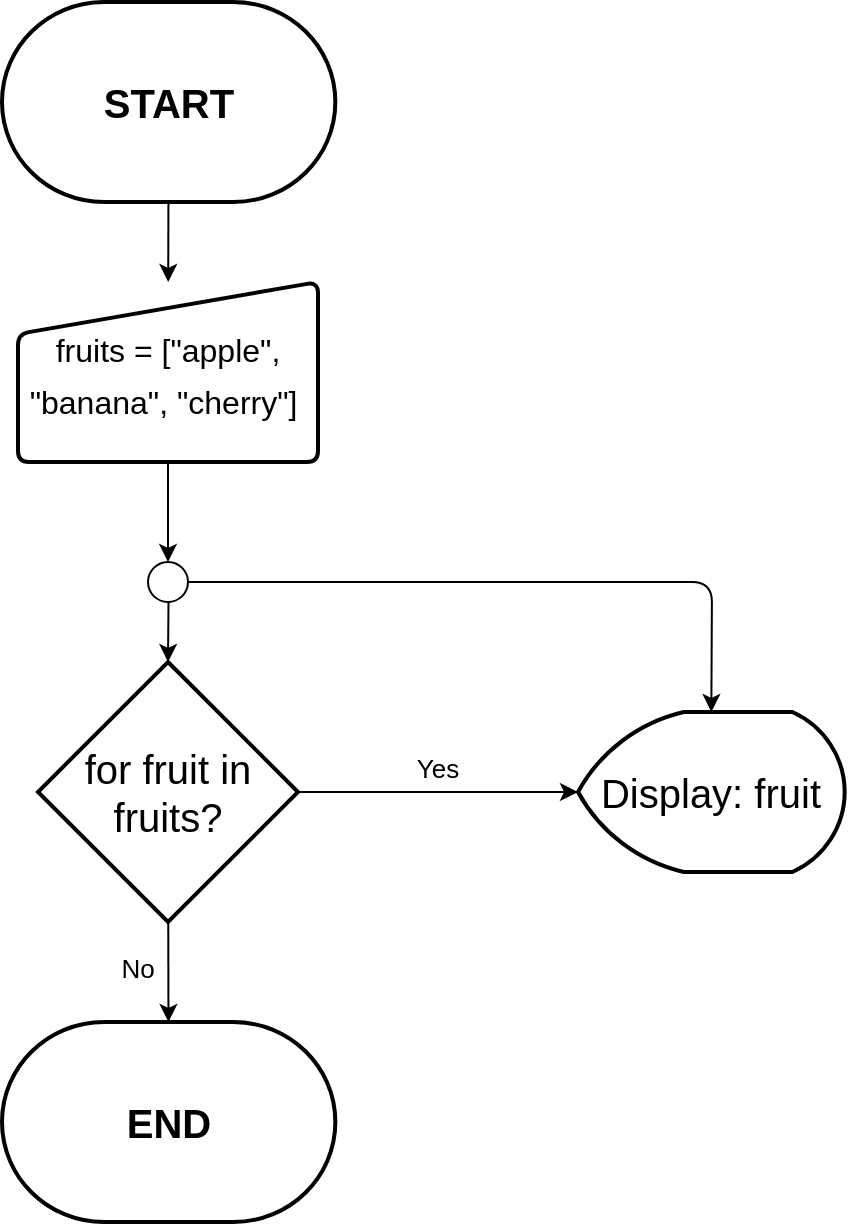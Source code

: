 <mxfile>
    <diagram id="XAjfBSyhyYIVnxfGVu-c" name="Page-1">
        <mxGraphModel dx="747" dy="339" grid="1" gridSize="10" guides="1" tooltips="1" connect="1" arrows="1" fold="1" page="1" pageScale="1" pageWidth="850" pageHeight="1100" math="0" shadow="0">
            <root>
                <mxCell id="0"/>
                <mxCell id="1" parent="0"/>
                <mxCell id="10" value="" style="edgeStyle=none;html=1;fontSize=20;" edge="1" parent="1" source="2" target="3">
                    <mxGeometry relative="1" as="geometry"/>
                </mxCell>
                <mxCell id="2" value="&lt;font size=&quot;1&quot; style=&quot;&quot;&gt;&lt;b style=&quot;font-size: 20px;&quot;&gt;START&lt;/b&gt;&lt;/font&gt;" style="strokeWidth=2;html=1;shape=mxgraph.flowchart.terminator;whiteSpace=wrap;" vertex="1" parent="1">
                    <mxGeometry x="342" y="40" width="166.67" height="100" as="geometry"/>
                </mxCell>
                <mxCell id="21" value="" style="edgeStyle=none;html=1;fontSize=13;" edge="1" parent="1" source="3" target="18">
                    <mxGeometry relative="1" as="geometry"/>
                </mxCell>
                <mxCell id="3" value="&lt;font style=&quot;font-size: 16px;&quot;&gt;fruits = [&quot;apple&quot;, &quot;banana&quot;, &quot;cherry&quot;]&amp;nbsp;&lt;/font&gt;" style="html=1;strokeWidth=2;shape=manualInput;whiteSpace=wrap;rounded=1;size=26;arcSize=11;fontSize=21;" vertex="1" parent="1">
                    <mxGeometry x="350" y="180" width="150" height="90" as="geometry"/>
                </mxCell>
                <mxCell id="8" value="" style="edgeStyle=none;html=1;fontSize=20;entryX=0;entryY=0.5;entryDx=0;entryDy=0;entryPerimeter=0;" edge="1" parent="1" source="4" target="6">
                    <mxGeometry relative="1" as="geometry">
                        <mxPoint x="595" y="435" as="targetPoint"/>
                    </mxGeometry>
                </mxCell>
                <mxCell id="9" value="" style="edgeStyle=none;html=1;fontSize=20;" edge="1" parent="1" source="4" target="5">
                    <mxGeometry relative="1" as="geometry"/>
                </mxCell>
                <mxCell id="4" value="for fruit in fruits?" style="strokeWidth=2;html=1;shape=mxgraph.flowchart.decision;whiteSpace=wrap;fontSize=20;" vertex="1" parent="1">
                    <mxGeometry x="360" y="370" width="130" height="130" as="geometry"/>
                </mxCell>
                <mxCell id="5" value="&lt;span style=&quot;font-size: 20px;&quot;&gt;&lt;b&gt;END&lt;/b&gt;&lt;/span&gt;" style="strokeWidth=2;html=1;shape=mxgraph.flowchart.terminator;whiteSpace=wrap;" vertex="1" parent="1">
                    <mxGeometry x="342" y="550" width="166.67" height="100" as="geometry"/>
                </mxCell>
                <mxCell id="6" value="Display: fruit" style="strokeWidth=2;html=1;shape=mxgraph.flowchart.display;whiteSpace=wrap;fontSize=20;" vertex="1" parent="1">
                    <mxGeometry x="630" y="395" width="133.33" height="80" as="geometry"/>
                </mxCell>
                <mxCell id="15" value="&lt;font style=&quot;font-size: 13px;&quot;&gt;No&lt;/font&gt;" style="text;html=1;strokeColor=none;fillColor=none;align=center;verticalAlign=middle;whiteSpace=wrap;rounded=0;fontSize=20;" vertex="1" parent="1">
                    <mxGeometry x="390" y="510" width="40" height="20" as="geometry"/>
                </mxCell>
                <mxCell id="16" value="&lt;font style=&quot;font-size: 13px;&quot;&gt;Yes&lt;/font&gt;" style="text;html=1;strokeColor=none;fillColor=none;align=center;verticalAlign=middle;whiteSpace=wrap;rounded=0;fontSize=20;" vertex="1" parent="1">
                    <mxGeometry x="540" y="410" width="40" height="20" as="geometry"/>
                </mxCell>
                <mxCell id="22" value="" style="edgeStyle=none;html=1;fontSize=13;" edge="1" parent="1" source="18" target="4">
                    <mxGeometry relative="1" as="geometry"/>
                </mxCell>
                <mxCell id="23" style="edgeStyle=none;html=1;exitX=1;exitY=0.5;exitDx=0;exitDy=0;entryX=0.5;entryY=0;entryDx=0;entryDy=0;entryPerimeter=0;fontSize=13;" edge="1" parent="1" source="18" target="6">
                    <mxGeometry relative="1" as="geometry">
                        <Array as="points">
                            <mxPoint x="697" y="330"/>
                        </Array>
                    </mxGeometry>
                </mxCell>
                <mxCell id="18" value="" style="ellipse;whiteSpace=wrap;html=1;aspect=fixed;fontSize=13;" vertex="1" parent="1">
                    <mxGeometry x="415" y="320" width="20" height="20" as="geometry"/>
                </mxCell>
            </root>
        </mxGraphModel>
    </diagram>
</mxfile>